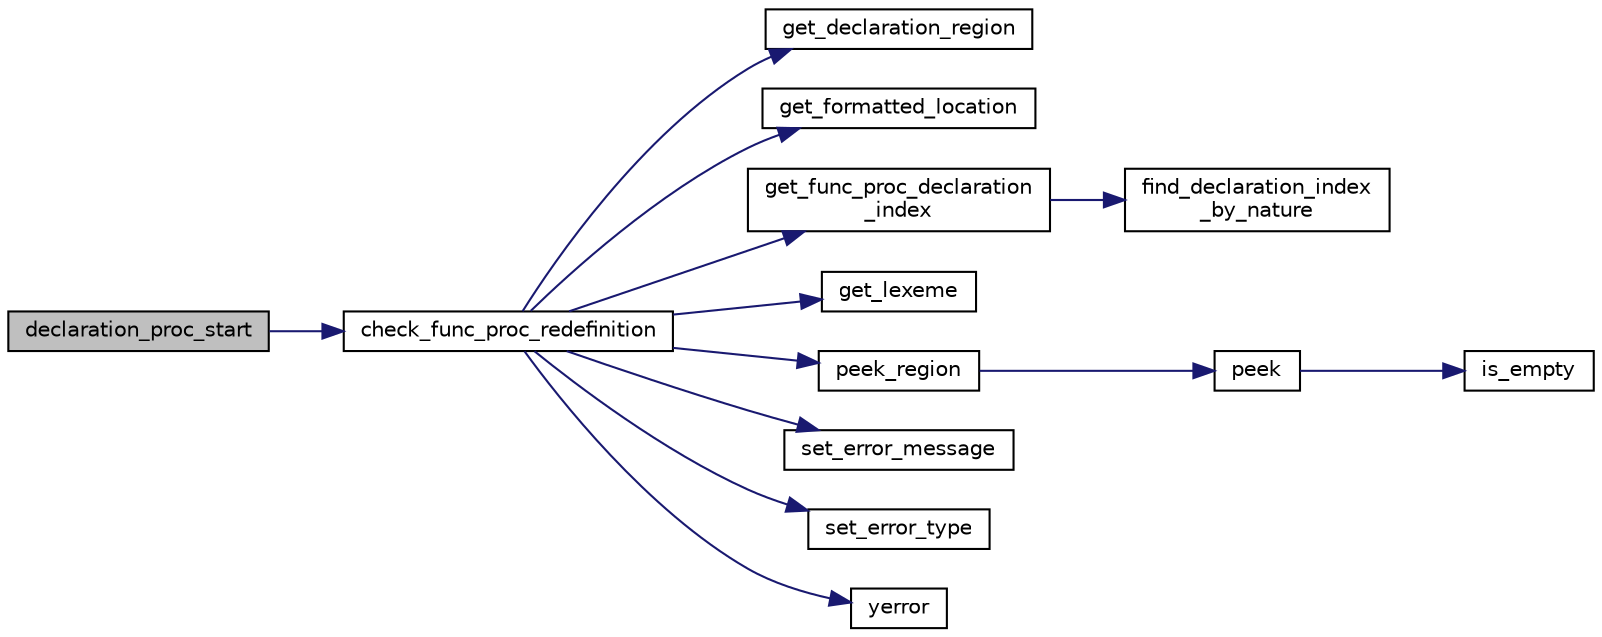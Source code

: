digraph "declaration_proc_start"
{
 // LATEX_PDF_SIZE
  edge [fontname="Helvetica",fontsize="10",labelfontname="Helvetica",labelfontsize="10"];
  node [fontname="Helvetica",fontsize="10",shape=record];
  rankdir="LR";
  Node1 [label="declaration_proc_start",height=0.2,width=0.4,color="black", fillcolor="grey75", style="filled", fontcolor="black",tooltip="Starts the declaration of a procedure."];
  Node1 -> Node2 [color="midnightblue",fontsize="10",style="solid",fontname="Helvetica"];
  Node2 [label="check_func_proc_redefinition",height=0.2,width=0.4,color="black", fillcolor="white", style="filled",URL="$d0/d8b/func__proc__validation_8c.html#a8411cbcac96e774b3d92ba56cd92d927",tooltip="Checks if a function or procedure has been redefined."];
  Node2 -> Node3 [color="midnightblue",fontsize="10",style="solid",fontname="Helvetica"];
  Node3 [label="get_declaration_region",height=0.2,width=0.4,color="black", fillcolor="white", style="filled",URL="$dd/d3e/declaration__table_8c.html#a3a2a92436534333020848016833c3abc",tooltip="Gets the region of a declaration."];
  Node2 -> Node4 [color="midnightblue",fontsize="10",style="solid",fontname="Helvetica"];
  Node4 [label="get_formatted_location",height=0.2,width=0.4,color="black", fillcolor="white", style="filled",URL="$d0/d15/errors_8c.html#a68d1ccae372534af850e06d48b45d638",tooltip="Returns a formatted string containing the current file, line, and column."];
  Node2 -> Node5 [color="midnightblue",fontsize="10",style="solid",fontname="Helvetica"];
  Node5 [label="get_func_proc_declaration\l_index",height=0.2,width=0.4,color="black", fillcolor="white", style="filled",URL="$d0/d8b/func__proc__validation_8c.html#a1165dc252af5075d0e0b35c836d92315",tooltip="Retrieves the declaration index of a function or procedure."];
  Node5 -> Node6 [color="midnightblue",fontsize="10",style="solid",fontname="Helvetica"];
  Node6 [label="find_declaration_index\l_by_nature",height=0.2,width=0.4,color="black", fillcolor="white", style="filled",URL="$dc/de9/declaration__table_8h.html#a8d20d657d482952631adde5763e985c8",tooltip="Finds the index of a declaration with the specified lexicographic index and nature...."];
  Node2 -> Node7 [color="midnightblue",fontsize="10",style="solid",fontname="Helvetica"];
  Node7 [label="get_lexeme",height=0.2,width=0.4,color="black", fillcolor="white", style="filled",URL="$d0/d92/lexeme__table_8c.html#ab176cfe8b410c1f87237ed115a0d8df4",tooltip="Retrieves the lexeme at the given index."];
  Node2 -> Node8 [color="midnightblue",fontsize="10",style="solid",fontname="Helvetica"];
  Node8 [label="peek_region",height=0.2,width=0.4,color="black", fillcolor="white", style="filled",URL="$d3/d91/region__stack_8c.html#a367ecd3e3c76f083c2ef6b296cfa8030",tooltip="Peeks at the top region of the stack without removing it."];
  Node8 -> Node9 [color="midnightblue",fontsize="10",style="solid",fontname="Helvetica"];
  Node9 [label="peek",height=0.2,width=0.4,color="black", fillcolor="white", style="filled",URL="$d3/dbb/stack_8c.html#a9cf0786f5f2fb0c4c025b7e9bb552881",tooltip="Peeks at the top value of the stack without popping it."];
  Node9 -> Node10 [color="midnightblue",fontsize="10",style="solid",fontname="Helvetica"];
  Node10 [label="is_empty",height=0.2,width=0.4,color="black", fillcolor="white", style="filled",URL="$d3/dbb/stack_8c.html#aeda5460a4306b1c90f61ac5bf8ba49bc",tooltip="Checks if the stack is empty."];
  Node2 -> Node11 [color="midnightblue",fontsize="10",style="solid",fontname="Helvetica"];
  Node11 [label="set_error_message",height=0.2,width=0.4,color="black", fillcolor="white", style="filled",URL="$d0/d15/errors_8c.html#a4eba1d90a88e13e4b1beada48a1c2b9d",tooltip="Sets the error message of the provided Error struct."];
  Node2 -> Node12 [color="midnightblue",fontsize="10",style="solid",fontname="Helvetica"];
  Node12 [label="set_error_type",height=0.2,width=0.4,color="black", fillcolor="white", style="filled",URL="$d0/d15/errors_8c.html#aff32bbfac01af1967382165ffc1d5607",tooltip="Sets the error type of the provided Error struct."];
  Node2 -> Node13 [color="midnightblue",fontsize="10",style="solid",fontname="Helvetica"];
  Node13 [label="yerror",height=0.2,width=0.4,color="black", fillcolor="white", style="filled",URL="$d0/d15/errors_8c.html#a362b4d026b806baabf4d0654eea096a8",tooltip="Prints a formatted error message based on the provided Error struct and exits the program."];
}
